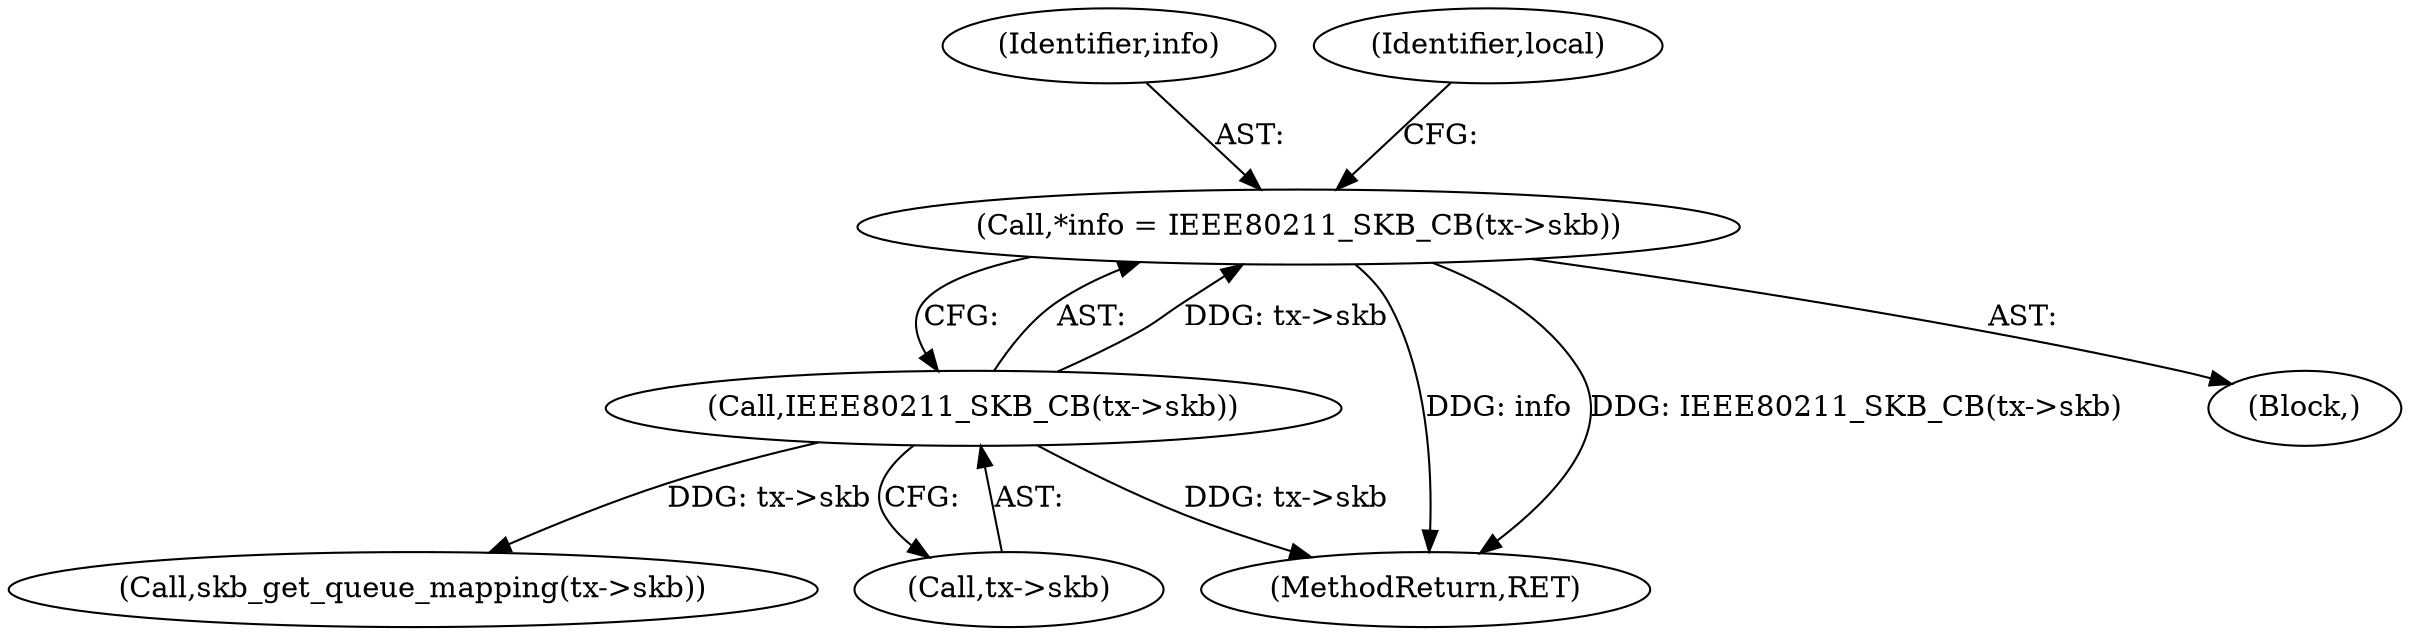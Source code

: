 digraph "0_linux_1d147bfa64293b2723c4fec50922168658e613ba_1@pointer" {
"1000113" [label="(Call,*info = IEEE80211_SKB_CB(tx->skb))"];
"1000115" [label="(Call,IEEE80211_SKB_CB(tx->skb))"];
"1000115" [label="(Call,IEEE80211_SKB_CB(tx->skb))"];
"1000114" [label="(Identifier,info)"];
"1000334" [label="(MethodReturn,RET)"];
"1000105" [label="(Block,)"];
"1000113" [label="(Call,*info = IEEE80211_SKB_CB(tx->skb))"];
"1000151" [label="(Call,skb_get_queue_mapping(tx->skb))"];
"1000121" [label="(Identifier,local)"];
"1000116" [label="(Call,tx->skb)"];
"1000113" -> "1000105"  [label="AST: "];
"1000113" -> "1000115"  [label="CFG: "];
"1000114" -> "1000113"  [label="AST: "];
"1000115" -> "1000113"  [label="AST: "];
"1000121" -> "1000113"  [label="CFG: "];
"1000113" -> "1000334"  [label="DDG: info"];
"1000113" -> "1000334"  [label="DDG: IEEE80211_SKB_CB(tx->skb)"];
"1000115" -> "1000113"  [label="DDG: tx->skb"];
"1000115" -> "1000116"  [label="CFG: "];
"1000116" -> "1000115"  [label="AST: "];
"1000115" -> "1000334"  [label="DDG: tx->skb"];
"1000115" -> "1000151"  [label="DDG: tx->skb"];
}
